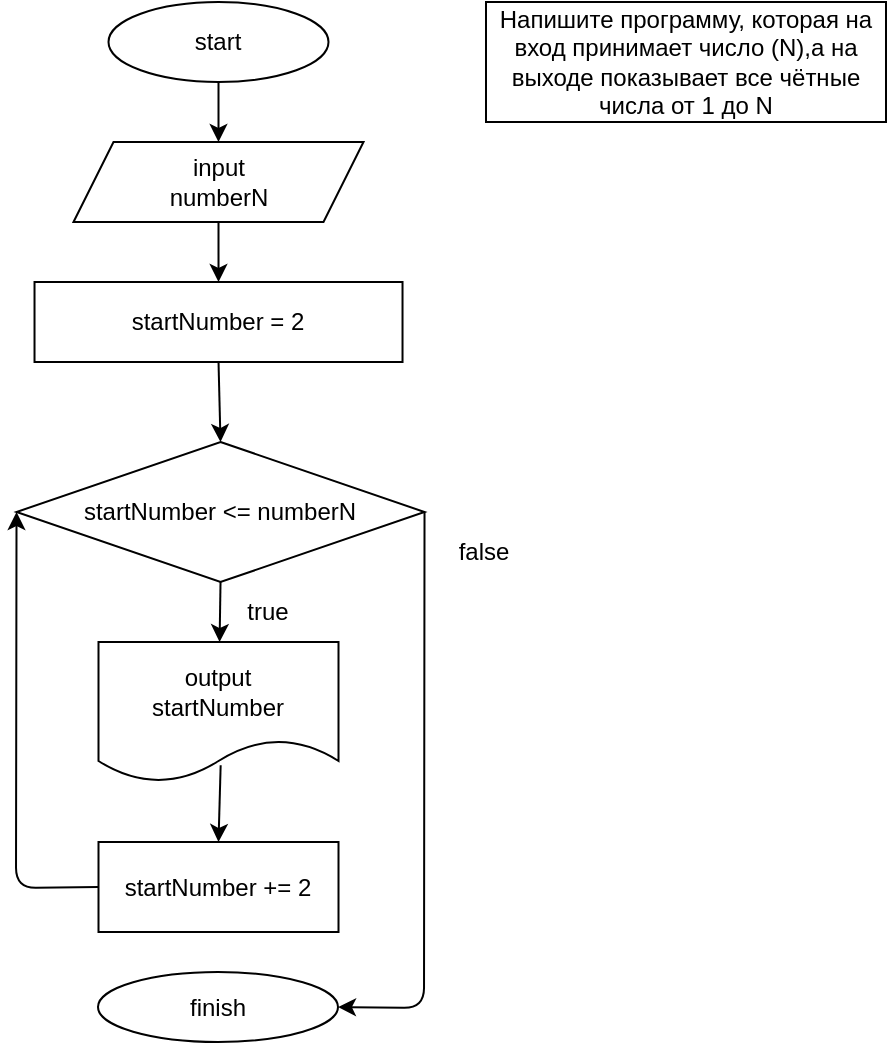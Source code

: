 <mxfile>
    <diagram id="RqPFQHpPILYNrkr0Uwon" name="Страница 1">
        <mxGraphModel dx="798" dy="540" grid="1" gridSize="10" guides="1" tooltips="1" connect="1" arrows="1" fold="1" page="1" pageScale="1" pageWidth="827" pageHeight="1169" math="0" shadow="0">
            <root>
                <mxCell id="0"/>
                <mxCell id="1" parent="0"/>
                <mxCell id="2" value="start" style="ellipse;whiteSpace=wrap;html=1;" vertex="1" parent="1">
                    <mxGeometry x="321.25" y="20" width="110" height="40" as="geometry"/>
                </mxCell>
                <mxCell id="3" value="input&lt;br&gt;numberN" style="shape=parallelogram;perimeter=parallelogramPerimeter;whiteSpace=wrap;html=1;fixedSize=1;" vertex="1" parent="1">
                    <mxGeometry x="303.75" y="90" width="145" height="40" as="geometry"/>
                </mxCell>
                <mxCell id="4" value="" style="endArrow=classic;html=1;exitX=0.5;exitY=1;exitDx=0;exitDy=0;entryX=0.5;entryY=0;entryDx=0;entryDy=0;" edge="1" parent="1" source="2" target="3">
                    <mxGeometry width="50" height="50" relative="1" as="geometry">
                        <mxPoint x="380" y="230" as="sourcePoint"/>
                        <mxPoint x="375" y="60" as="targetPoint"/>
                    </mxGeometry>
                </mxCell>
                <mxCell id="11" value="" style="endArrow=classic;html=1;exitX=0.5;exitY=1;exitDx=0;exitDy=0;" edge="1" parent="1" source="3">
                    <mxGeometry width="50" height="50" relative="1" as="geometry">
                        <mxPoint x="430" y="230" as="sourcePoint"/>
                        <mxPoint x="376" y="130" as="targetPoint"/>
                    </mxGeometry>
                </mxCell>
                <mxCell id="12" value="" style="endArrow=classic;html=1;entryX=0.5;entryY=0;entryDx=0;entryDy=0;exitX=0.5;exitY=1;exitDx=0;exitDy=0;" edge="1" parent="1" source="3" target="18">
                    <mxGeometry width="50" height="50" relative="1" as="geometry">
                        <mxPoint x="380" y="140" as="sourcePoint"/>
                        <mxPoint x="430" y="90" as="targetPoint"/>
                    </mxGeometry>
                </mxCell>
                <mxCell id="17" value="Напишите программу, которая на вход принимает число (N),а на выходе показывает все чётные числа от 1 до N" style="rounded=0;whiteSpace=wrap;html=1;" vertex="1" parent="1">
                    <mxGeometry x="510" y="20" width="200" height="60" as="geometry"/>
                </mxCell>
                <mxCell id="18" value="startNumber = 2" style="rounded=0;whiteSpace=wrap;html=1;" vertex="1" parent="1">
                    <mxGeometry x="284.26" y="160" width="184" height="40" as="geometry"/>
                </mxCell>
                <mxCell id="20" value="startNumber &amp;lt;= numberN" style="rhombus;whiteSpace=wrap;html=1;" vertex="1" parent="1">
                    <mxGeometry x="275.26" y="240" width="204" height="70" as="geometry"/>
                </mxCell>
                <mxCell id="21" value="output&lt;br&gt;startNumber" style="shape=document;whiteSpace=wrap;html=1;boundedLbl=1;" vertex="1" parent="1">
                    <mxGeometry x="316.25" y="340" width="120" height="70" as="geometry"/>
                </mxCell>
                <mxCell id="23" value="startNumber += 2" style="rounded=0;whiteSpace=wrap;html=1;" vertex="1" parent="1">
                    <mxGeometry x="316.25" y="440" width="120" height="45" as="geometry"/>
                </mxCell>
                <mxCell id="27" value="" style="endArrow=classic;html=1;entryX=0.5;entryY=0;entryDx=0;entryDy=0;exitX=0.509;exitY=0.881;exitDx=0;exitDy=0;exitPerimeter=0;" edge="1" parent="1" source="21" target="23">
                    <mxGeometry width="50" height="50" relative="1" as="geometry">
                        <mxPoint x="376" y="420" as="sourcePoint"/>
                        <mxPoint x="430" y="340" as="targetPoint"/>
                    </mxGeometry>
                </mxCell>
                <mxCell id="28" value="" style="endArrow=classic;html=1;entryX=0;entryY=0.5;entryDx=0;entryDy=0;exitX=0;exitY=0.5;exitDx=0;exitDy=0;" edge="1" parent="1" source="23" target="20">
                    <mxGeometry width="50" height="50" relative="1" as="geometry">
                        <mxPoint x="380" y="390" as="sourcePoint"/>
                        <mxPoint x="430" y="340" as="targetPoint"/>
                        <Array as="points">
                            <mxPoint x="275" y="463"/>
                        </Array>
                    </mxGeometry>
                </mxCell>
                <mxCell id="29" value="finish" style="ellipse;whiteSpace=wrap;html=1;" vertex="1" parent="1">
                    <mxGeometry x="316" y="505" width="120" height="35" as="geometry"/>
                </mxCell>
                <mxCell id="30" value="" style="endArrow=classic;html=1;entryX=1;entryY=0.5;entryDx=0;entryDy=0;exitX=1;exitY=0.5;exitDx=0;exitDy=0;" edge="1" parent="1" source="20" target="29">
                    <mxGeometry width="50" height="50" relative="1" as="geometry">
                        <mxPoint x="380" y="390" as="sourcePoint"/>
                        <mxPoint x="430" y="340" as="targetPoint"/>
                        <Array as="points">
                            <mxPoint x="479" y="523"/>
                        </Array>
                    </mxGeometry>
                </mxCell>
                <mxCell id="31" value="true" style="text;html=1;strokeColor=none;fillColor=none;align=center;verticalAlign=middle;whiteSpace=wrap;rounded=0;" vertex="1" parent="1">
                    <mxGeometry x="371.25" y="310" width="60" height="30" as="geometry"/>
                </mxCell>
                <mxCell id="32" value="false" style="text;html=1;strokeColor=none;fillColor=none;align=center;verticalAlign=middle;whiteSpace=wrap;rounded=0;" vertex="1" parent="1">
                    <mxGeometry x="479.26" y="280" width="60" height="30" as="geometry"/>
                </mxCell>
                <mxCell id="33" value="" style="endArrow=classic;html=1;entryX=0.5;entryY=0;entryDx=0;entryDy=0;exitX=0.5;exitY=1;exitDx=0;exitDy=0;" edge="1" parent="1" source="18" target="20">
                    <mxGeometry width="50" height="50" relative="1" as="geometry">
                        <mxPoint x="380" y="330" as="sourcePoint"/>
                        <mxPoint x="430" y="280" as="targetPoint"/>
                    </mxGeometry>
                </mxCell>
                <mxCell id="35" value="" style="endArrow=classic;html=1;exitX=0.5;exitY=1;exitDx=0;exitDy=0;" edge="1" parent="1" source="20" target="21">
                    <mxGeometry width="50" height="50" relative="1" as="geometry">
                        <mxPoint x="380" y="320" as="sourcePoint"/>
                        <mxPoint x="430" y="280" as="targetPoint"/>
                    </mxGeometry>
                </mxCell>
            </root>
        </mxGraphModel>
    </diagram>
</mxfile>
